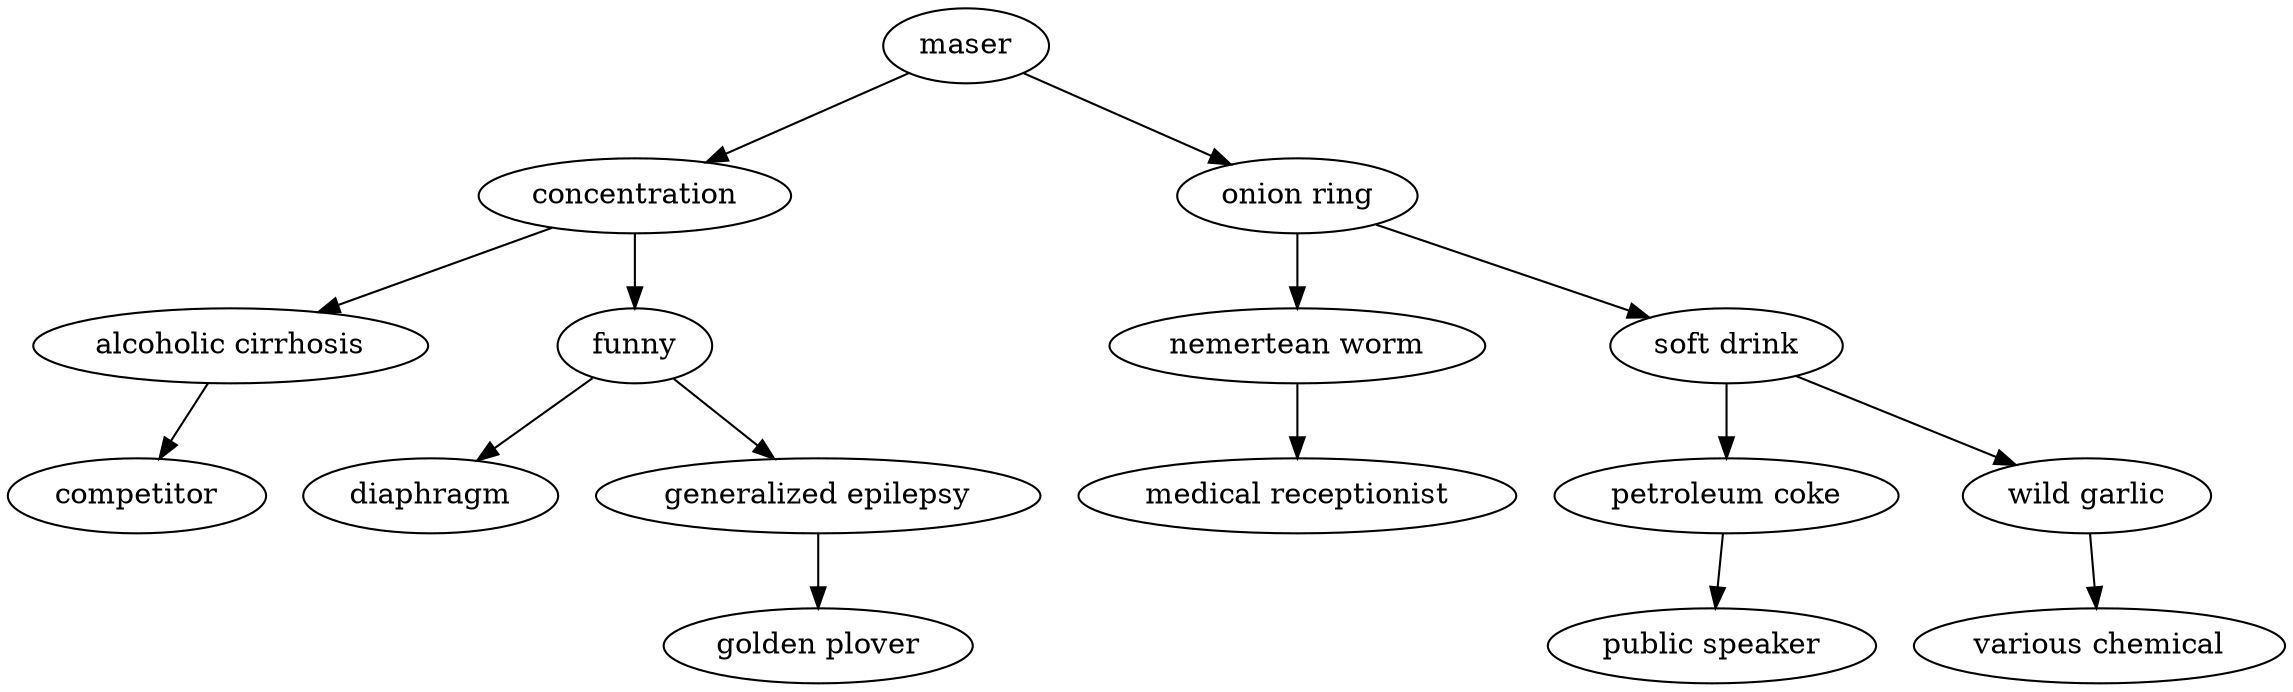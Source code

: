 digraph AVLTree {
"maser" -> "concentration";
"concentration" -> "alcoholic cirrhosis";
"alcoholic cirrhosis" -> "competitor";
"concentration" -> "funny";
"funny" -> "diaphragm";
"funny" -> "generalized epilepsy";
"generalized epilepsy" -> "golden plover";
"maser" -> "onion ring";
"onion ring" -> "nemertean worm";
"nemertean worm" -> "medical receptionist";
"onion ring" -> "soft drink";
"soft drink" -> "petroleum coke";
"petroleum coke" -> "public speaker";
"soft drink" -> "wild garlic";
"wild garlic" -> "various chemical";
}